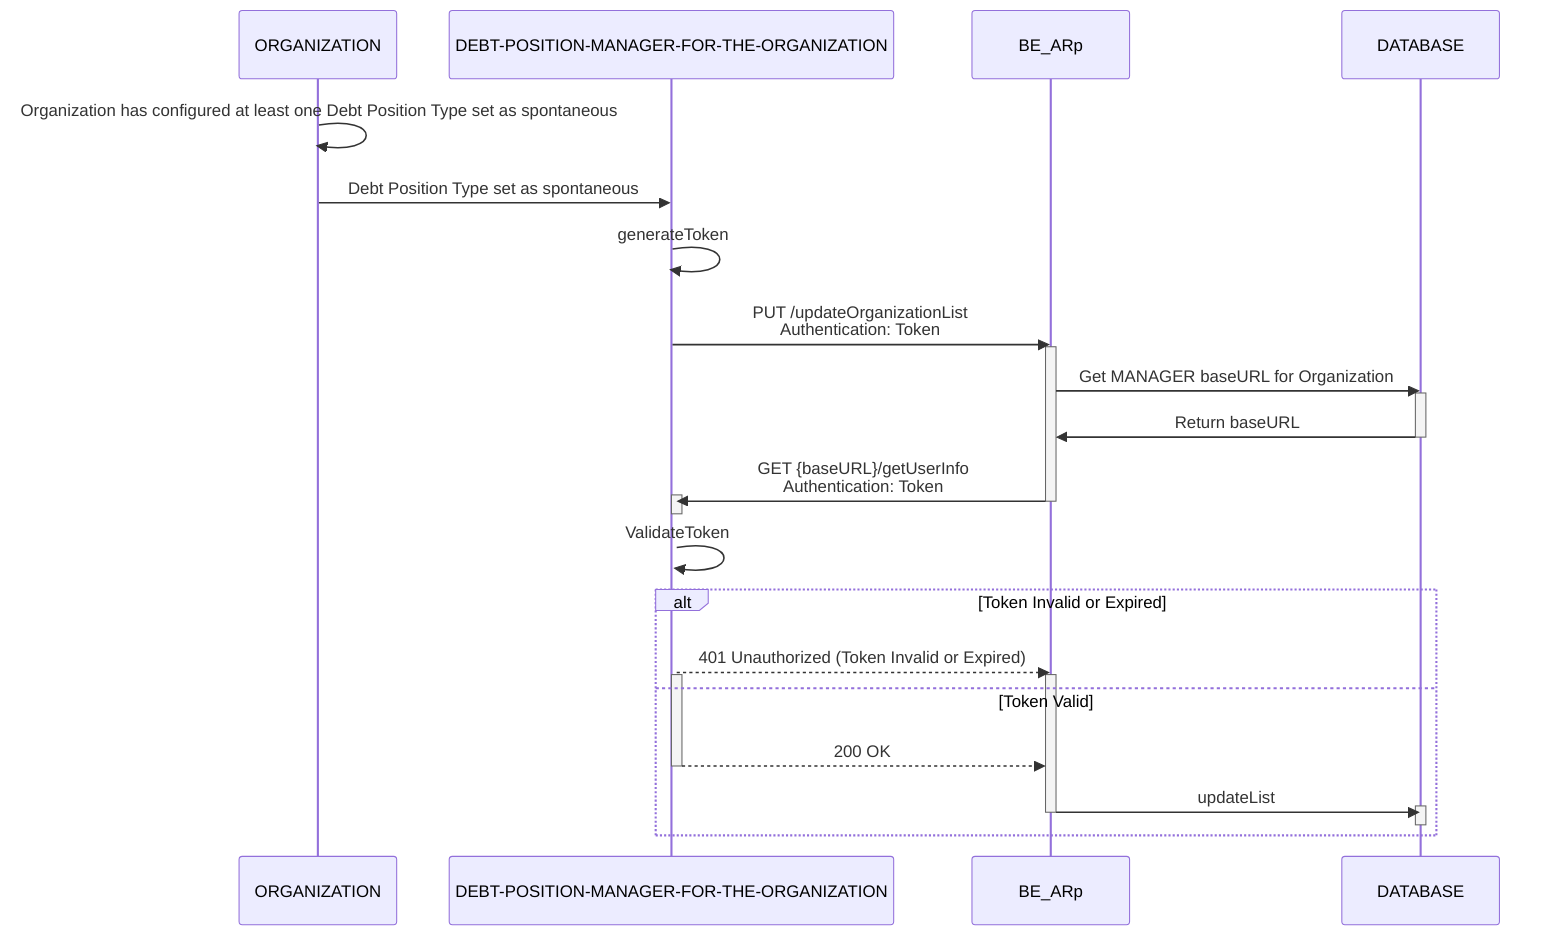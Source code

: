 sequenceDiagram
    participant ORGANIZATION
    participant MANAGER as DEBT-POSITION-MANAGER-FOR-THE-ORGANIZATION
    participant BE_ARp
    participant DB as DATABASE

    ORGANIZATION ->> ORGANIZATION : Organization has configured at least one Debt Position Type set as spontaneous
    ORGANIZATION ->> MANAGER : Debt Position Type set as spontaneous
    MANAGER ->> MANAGER : generateToken
    MANAGER ->> BE_ARp : PUT /updateOrganizationList <br> Authentication: Token
    activate MANAGER
        activate BE_ARp
            BE_ARp ->> DB : Get MANAGER baseURL for Organization
            activate DB
                DB ->> BE_ARp : Return baseURL
            deactivate DB

            BE_ARp ->> MANAGER : GET {baseURL}/getUserInfo <br> Authentication: Token
            activate MANAGER
        deactivate BE_ARp
    deactivate MANAGER

    MANAGER ->> MANAGER : ValidateToken
    alt Token Invalid or Expired
        MANAGER -->> BE_ARp : 401 Unauthorized (Token Invalid or Expired)
        activate MANAGER
        activate BE_ARp
    else Token Valid
        MANAGER -->> BE_ARp : 200 OK
        deactivate MANAGER
        BE_ARp ->> DB : updateList
        activate DB
        deactivate DB
        deactivate BE_ARp
    end